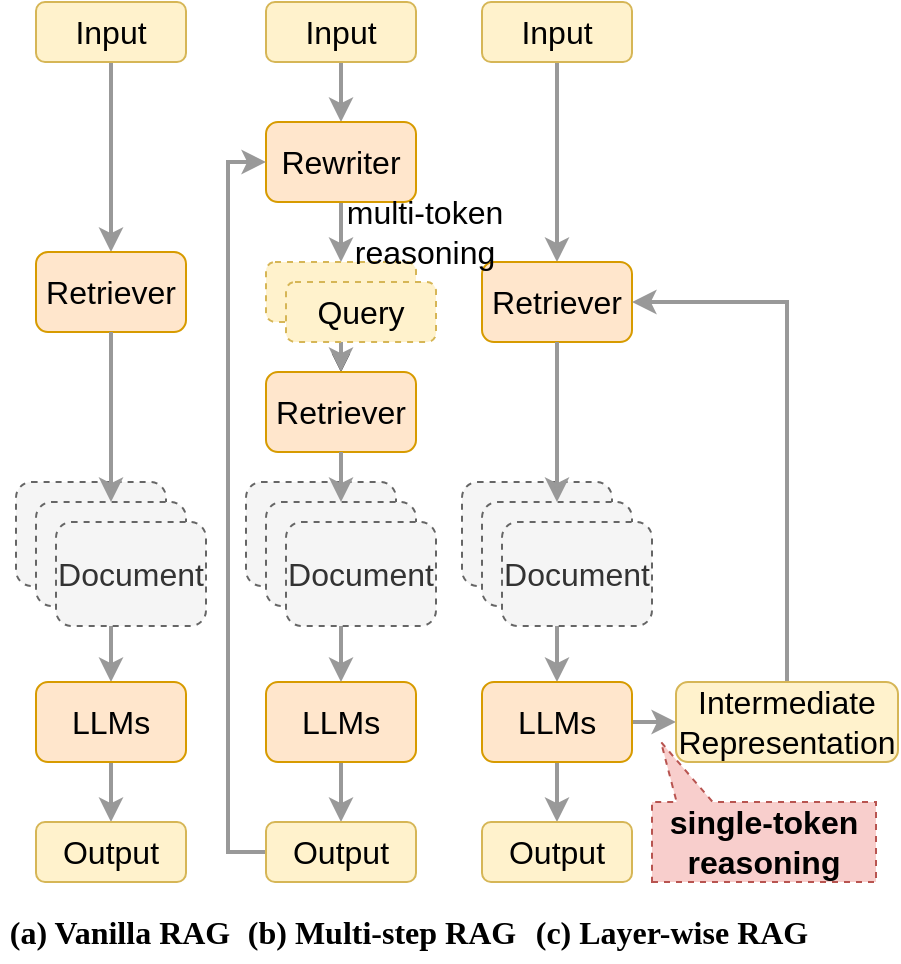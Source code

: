 <mxfile version="26.0.3">
  <diagram name="第 1 页" id="qDqMGGCv3PbkaUbB1aa6">
    <mxGraphModel dx="1434" dy="738" grid="1" gridSize="10" guides="1" tooltips="1" connect="1" arrows="1" fold="1" page="1" pageScale="1" pageWidth="827" pageHeight="1169" math="0" shadow="0">
      <root>
        <mxCell id="0" />
        <mxCell id="1" parent="0" />
        <mxCell id="nXA_iJxp7kX-uLhlYY8G-10" value="" style="edgeStyle=orthogonalEdgeStyle;rounded=0;orthogonalLoop=1;jettySize=auto;html=1;fontSize=16;strokeColor=#999999;strokeWidth=2;" parent="1" source="nXA_iJxp7kX-uLhlYY8G-2" target="nXA_iJxp7kX-uLhlYY8G-3" edge="1">
          <mxGeometry relative="1" as="geometry" />
        </mxCell>
        <mxCell id="nXA_iJxp7kX-uLhlYY8G-2" value="Input" style="rounded=1;whiteSpace=wrap;html=1;fontSize=16;fillColor=#fff2cc;strokeColor=#d6b656;" parent="1" vertex="1">
          <mxGeometry x="140" y="360" width="75" height="30" as="geometry" />
        </mxCell>
        <mxCell id="nXA_iJxp7kX-uLhlYY8G-3" value="Retriever" style="rounded=1;whiteSpace=wrap;html=1;fontSize=16;fillColor=#ffe6cc;strokeColor=#d79b00;" parent="1" vertex="1">
          <mxGeometry x="140" y="485" width="75" height="40" as="geometry" />
        </mxCell>
        <mxCell id="nXA_iJxp7kX-uLhlYY8G-4" value="" style="rounded=1;whiteSpace=wrap;html=1;dashed=1;fillColor=#f5f5f5;strokeColor=#666666;fontSize=16;fontColor=#333333;" parent="1" vertex="1">
          <mxGeometry x="130" y="600" width="75" height="52" as="geometry" />
        </mxCell>
        <mxCell id="nXA_iJxp7kX-uLhlYY8G-12" style="edgeStyle=orthogonalEdgeStyle;rounded=0;orthogonalLoop=1;jettySize=auto;html=1;entryX=0.5;entryY=0;entryDx=0;entryDy=0;fontSize=16;strokeColor=#999999;strokeWidth=2;" parent="1" source="nXA_iJxp7kX-uLhlYY8G-5" target="nXA_iJxp7kX-uLhlYY8G-7" edge="1">
          <mxGeometry relative="1" as="geometry" />
        </mxCell>
        <mxCell id="nXA_iJxp7kX-uLhlYY8G-5" value="" style="rounded=1;whiteSpace=wrap;html=1;dashed=1;fillColor=#f5f5f5;strokeColor=#666666;fontSize=16;fontColor=#333333;" parent="1" vertex="1">
          <mxGeometry x="140" y="610" width="75" height="52" as="geometry" />
        </mxCell>
        <mxCell id="nXA_iJxp7kX-uLhlYY8G-6" value="Document" style="rounded=1;whiteSpace=wrap;html=1;dashed=1;fillColor=#f5f5f5;strokeColor=#666666;fontSize=16;fontColor=#333333;" parent="1" vertex="1">
          <mxGeometry x="150" y="620" width="75" height="52" as="geometry" />
        </mxCell>
        <mxCell id="nXA_iJxp7kX-uLhlYY8G-16" value="" style="edgeStyle=orthogonalEdgeStyle;rounded=0;orthogonalLoop=1;jettySize=auto;html=1;fontSize=16;strokeColor=#999999;strokeWidth=2;" parent="1" source="nXA_iJxp7kX-uLhlYY8G-7" target="nXA_iJxp7kX-uLhlYY8G-9" edge="1">
          <mxGeometry relative="1" as="geometry" />
        </mxCell>
        <mxCell id="nXA_iJxp7kX-uLhlYY8G-7" value="LLMs" style="rounded=1;whiteSpace=wrap;html=1;fontSize=16;fillColor=#ffe6cc;strokeColor=#d79b00;" parent="1" vertex="1">
          <mxGeometry x="140" y="700" width="75" height="40" as="geometry" />
        </mxCell>
        <mxCell id="nXA_iJxp7kX-uLhlYY8G-9" value="Output" style="rounded=1;whiteSpace=wrap;html=1;fontSize=16;fillColor=#fff2cc;strokeColor=#d6b656;" parent="1" vertex="1">
          <mxGeometry x="140" y="770" width="75" height="30" as="geometry" />
        </mxCell>
        <mxCell id="nXA_iJxp7kX-uLhlYY8G-11" style="edgeStyle=orthogonalEdgeStyle;rounded=0;orthogonalLoop=1;jettySize=auto;html=1;entryX=0.5;entryY=0;entryDx=0;entryDy=0;fontSize=16;strokeColor=#999999;strokeWidth=2;" parent="1" source="nXA_iJxp7kX-uLhlYY8G-3" target="nXA_iJxp7kX-uLhlYY8G-5" edge="1">
          <mxGeometry relative="1" as="geometry" />
        </mxCell>
        <mxCell id="nXA_iJxp7kX-uLhlYY8G-18" style="edgeStyle=orthogonalEdgeStyle;rounded=0;orthogonalLoop=1;jettySize=auto;html=1;entryX=0.5;entryY=0;entryDx=0;entryDy=0;fontSize=16;strokeColor=#999999;strokeWidth=2;" parent="1" source="nXA_iJxp7kX-uLhlYY8G-13" target="nXA_iJxp7kX-uLhlYY8G-14" edge="1">
          <mxGeometry relative="1" as="geometry" />
        </mxCell>
        <mxCell id="nXA_iJxp7kX-uLhlYY8G-13" value="Input" style="rounded=1;whiteSpace=wrap;html=1;fontSize=16;fillColor=#fff2cc;strokeColor=#d6b656;" parent="1" vertex="1">
          <mxGeometry x="255" y="360" width="75" height="30" as="geometry" />
        </mxCell>
        <mxCell id="nXA_iJxp7kX-uLhlYY8G-19" style="edgeStyle=orthogonalEdgeStyle;rounded=0;orthogonalLoop=1;jettySize=auto;html=1;fontSize=16;strokeColor=#999999;strokeWidth=2;" parent="1" source="nXA_iJxp7kX-uLhlYY8G-14" target="nXA_iJxp7kX-uLhlYY8G-15" edge="1">
          <mxGeometry relative="1" as="geometry" />
        </mxCell>
        <mxCell id="nXA_iJxp7kX-uLhlYY8G-14" value="Rewriter" style="rounded=1;whiteSpace=wrap;html=1;fontSize=16;fillColor=#ffe6cc;strokeColor=#d79b00;" parent="1" vertex="1">
          <mxGeometry x="255" y="420" width="75" height="40" as="geometry" />
        </mxCell>
        <mxCell id="nXA_iJxp7kX-uLhlYY8G-21" value="" style="edgeStyle=orthogonalEdgeStyle;rounded=0;orthogonalLoop=1;jettySize=auto;html=1;fontSize=16;" parent="1" source="nXA_iJxp7kX-uLhlYY8G-15" target="nXA_iJxp7kX-uLhlYY8G-20" edge="1">
          <mxGeometry relative="1" as="geometry" />
        </mxCell>
        <mxCell id="nXA_iJxp7kX-uLhlYY8G-22" value="" style="edgeStyle=orthogonalEdgeStyle;rounded=0;orthogonalLoop=1;jettySize=auto;html=1;fontSize=16;strokeColor=#999999;strokeWidth=2;" parent="1" source="nXA_iJxp7kX-uLhlYY8G-15" target="nXA_iJxp7kX-uLhlYY8G-20" edge="1">
          <mxGeometry relative="1" as="geometry" />
        </mxCell>
        <mxCell id="nXA_iJxp7kX-uLhlYY8G-15" value="Query" style="rounded=1;whiteSpace=wrap;html=1;fontSize=16;dashed=1;fillColor=#fff2cc;strokeColor=#d6b656;" parent="1" vertex="1">
          <mxGeometry x="255" y="490" width="75" height="30" as="geometry" />
        </mxCell>
        <mxCell id="nXA_iJxp7kX-uLhlYY8G-20" value="Retriever" style="rounded=1;whiteSpace=wrap;html=1;fontSize=16;fillColor=#ffe6cc;strokeColor=#d79b00;" parent="1" vertex="1">
          <mxGeometry x="255" y="545" width="75" height="40" as="geometry" />
        </mxCell>
        <mxCell id="nXA_iJxp7kX-uLhlYY8G-29" value="" style="edgeStyle=orthogonalEdgeStyle;rounded=0;orthogonalLoop=1;jettySize=auto;html=1;fontSize=16;strokeColor=#999999;strokeWidth=2;" parent="1" source="nXA_iJxp7kX-uLhlYY8G-30" target="nXA_iJxp7kX-uLhlYY8G-31" edge="1">
          <mxGeometry relative="1" as="geometry" />
        </mxCell>
        <mxCell id="nXA_iJxp7kX-uLhlYY8G-30" value="LLMs" style="rounded=1;whiteSpace=wrap;html=1;fontSize=16;fillColor=#ffe6cc;strokeColor=#d79b00;" parent="1" vertex="1">
          <mxGeometry x="255" y="700" width="75" height="40" as="geometry" />
        </mxCell>
        <mxCell id="nXA_iJxp7kX-uLhlYY8G-33" style="edgeStyle=elbowEdgeStyle;rounded=0;orthogonalLoop=1;jettySize=auto;html=1;fontSize=16;entryX=0;entryY=0.5;entryDx=0;entryDy=0;strokeColor=#999999;strokeWidth=2;" parent="1" source="nXA_iJxp7kX-uLhlYY8G-31" target="nXA_iJxp7kX-uLhlYY8G-14" edge="1">
          <mxGeometry relative="1" as="geometry">
            <mxPoint x="251" y="440" as="targetPoint" />
            <Array as="points">
              <mxPoint x="236" y="620" />
            </Array>
          </mxGeometry>
        </mxCell>
        <mxCell id="nXA_iJxp7kX-uLhlYY8G-31" value="Output" style="rounded=1;whiteSpace=wrap;html=1;fontSize=16;fillColor=#fff2cc;strokeColor=#d6b656;" parent="1" vertex="1">
          <mxGeometry x="255" y="770" width="75" height="30" as="geometry" />
        </mxCell>
        <mxCell id="nXA_iJxp7kX-uLhlYY8G-32" style="edgeStyle=orthogonalEdgeStyle;rounded=0;orthogonalLoop=1;jettySize=auto;html=1;entryX=0.5;entryY=0;entryDx=0;entryDy=0;fontSize=16;strokeColor=#999999;strokeWidth=2;" parent="1" source="nXA_iJxp7kX-uLhlYY8G-26" target="nXA_iJxp7kX-uLhlYY8G-30" edge="1">
          <mxGeometry relative="1" as="geometry" />
        </mxCell>
        <mxCell id="nXA_iJxp7kX-uLhlYY8G-35" value="Query" style="rounded=1;whiteSpace=wrap;html=1;fontSize=16;dashed=1;fillColor=#fff2cc;strokeColor=#d6b656;" parent="1" vertex="1">
          <mxGeometry x="265" y="500" width="75" height="30" as="geometry" />
        </mxCell>
        <mxCell id="nXA_iJxp7kX-uLhlYY8G-37" value="" style="edgeStyle=orthogonalEdgeStyle;rounded=0;orthogonalLoop=1;jettySize=auto;html=1;fontSize=16;strokeColor=#999999;strokeWidth=2;" parent="1" source="nXA_iJxp7kX-uLhlYY8G-38" target="nXA_iJxp7kX-uLhlYY8G-39" edge="1">
          <mxGeometry relative="1" as="geometry" />
        </mxCell>
        <mxCell id="nXA_iJxp7kX-uLhlYY8G-38" value="Input" style="rounded=1;whiteSpace=wrap;html=1;fontSize=16;fillColor=#fff2cc;strokeColor=#d6b656;" parent="1" vertex="1">
          <mxGeometry x="363" y="360" width="75" height="30" as="geometry" />
        </mxCell>
        <mxCell id="nXA_iJxp7kX-uLhlYY8G-39" value="Retriever" style="rounded=1;whiteSpace=wrap;html=1;fontSize=16;fillColor=#ffe6cc;strokeColor=#d79b00;" parent="1" vertex="1">
          <mxGeometry x="363" y="490" width="75" height="40" as="geometry" />
        </mxCell>
        <mxCell id="nXA_iJxp7kX-uLhlYY8G-40" value="" style="rounded=1;whiteSpace=wrap;html=1;dashed=1;fillColor=#f5f5f5;strokeColor=#666666;fontSize=16;fontColor=#333333;" parent="1" vertex="1">
          <mxGeometry x="353" y="600" width="75" height="52" as="geometry" />
        </mxCell>
        <mxCell id="nXA_iJxp7kX-uLhlYY8G-41" style="edgeStyle=orthogonalEdgeStyle;rounded=0;orthogonalLoop=1;jettySize=auto;html=1;entryX=0.5;entryY=0;entryDx=0;entryDy=0;fontSize=16;strokeColor=#999999;strokeWidth=2;" parent="1" source="nXA_iJxp7kX-uLhlYY8G-42" target="nXA_iJxp7kX-uLhlYY8G-45" edge="1">
          <mxGeometry relative="1" as="geometry" />
        </mxCell>
        <mxCell id="nXA_iJxp7kX-uLhlYY8G-42" value="" style="rounded=1;whiteSpace=wrap;html=1;dashed=1;fillColor=#f5f5f5;strokeColor=#666666;fontSize=16;fontColor=#333333;" parent="1" vertex="1">
          <mxGeometry x="363" y="610" width="75" height="52" as="geometry" />
        </mxCell>
        <mxCell id="nXA_iJxp7kX-uLhlYY8G-43" value="Document" style="rounded=1;whiteSpace=wrap;html=1;dashed=1;fillColor=#f5f5f5;strokeColor=#666666;fontSize=16;fontColor=#333333;" parent="1" vertex="1">
          <mxGeometry x="373" y="620" width="75" height="52" as="geometry" />
        </mxCell>
        <mxCell id="nXA_iJxp7kX-uLhlYY8G-44" value="" style="edgeStyle=orthogonalEdgeStyle;rounded=0;orthogonalLoop=1;jettySize=auto;html=1;fontSize=16;strokeColor=#999999;strokeWidth=2;" parent="1" source="nXA_iJxp7kX-uLhlYY8G-45" target="nXA_iJxp7kX-uLhlYY8G-46" edge="1">
          <mxGeometry relative="1" as="geometry" />
        </mxCell>
        <mxCell id="nXA_iJxp7kX-uLhlYY8G-58" style="edgeStyle=orthogonalEdgeStyle;rounded=0;orthogonalLoop=1;jettySize=auto;html=1;entryX=0;entryY=0.5;entryDx=0;entryDy=0;strokeColor=#999999;fontSize=16;strokeWidth=2;" parent="1" source="nXA_iJxp7kX-uLhlYY8G-45" target="nXA_iJxp7kX-uLhlYY8G-57" edge="1">
          <mxGeometry relative="1" as="geometry" />
        </mxCell>
        <mxCell id="nXA_iJxp7kX-uLhlYY8G-45" value="LLMs" style="rounded=1;whiteSpace=wrap;html=1;fontSize=16;fillColor=#ffe6cc;strokeColor=#d79b00;" parent="1" vertex="1">
          <mxGeometry x="363" y="700" width="75" height="40" as="geometry" />
        </mxCell>
        <mxCell id="nXA_iJxp7kX-uLhlYY8G-46" value="Output" style="rounded=1;whiteSpace=wrap;html=1;fontSize=16;fillColor=#fff2cc;strokeColor=#d6b656;" parent="1" vertex="1">
          <mxGeometry x="363" y="770" width="75" height="30" as="geometry" />
        </mxCell>
        <mxCell id="nXA_iJxp7kX-uLhlYY8G-47" style="edgeStyle=orthogonalEdgeStyle;rounded=0;orthogonalLoop=1;jettySize=auto;html=1;entryX=0.5;entryY=0;entryDx=0;entryDy=0;fontSize=16;strokeColor=#999999;strokeWidth=2;" parent="1" source="nXA_iJxp7kX-uLhlYY8G-39" target="nXA_iJxp7kX-uLhlYY8G-42" edge="1">
          <mxGeometry relative="1" as="geometry" />
        </mxCell>
        <mxCell id="nXA_iJxp7kX-uLhlYY8G-25" value="" style="rounded=1;whiteSpace=wrap;html=1;dashed=1;fillColor=#f5f5f5;strokeColor=#666666;fontSize=16;fontColor=#333333;" parent="1" vertex="1">
          <mxGeometry x="245" y="600" width="75" height="52" as="geometry" />
        </mxCell>
        <mxCell id="nXA_iJxp7kX-uLhlYY8G-26" value="" style="rounded=1;whiteSpace=wrap;html=1;dashed=1;fillColor=#f5f5f5;strokeColor=#666666;fontSize=16;fontColor=#333333;" parent="1" vertex="1">
          <mxGeometry x="255" y="610" width="75" height="52" as="geometry" />
        </mxCell>
        <mxCell id="nXA_iJxp7kX-uLhlYY8G-27" value="Document" style="rounded=1;whiteSpace=wrap;html=1;dashed=1;fillColor=#f5f5f5;strokeColor=#666666;fontSize=16;fontColor=#333333;" parent="1" vertex="1">
          <mxGeometry x="265" y="620" width="75" height="52" as="geometry" />
        </mxCell>
        <mxCell id="nXA_iJxp7kX-uLhlYY8G-59" style="edgeStyle=elbowEdgeStyle;rounded=0;orthogonalLoop=1;jettySize=auto;html=1;entryX=1;entryY=0.5;entryDx=0;entryDy=0;elbow=vertical;exitX=0.5;exitY=0;exitDx=0;exitDy=0;fillColor=#f5f5f5;strokeColor=#999999;fontSize=16;strokeWidth=2;" parent="1" source="nXA_iJxp7kX-uLhlYY8G-57" target="nXA_iJxp7kX-uLhlYY8G-39" edge="1">
          <mxGeometry relative="1" as="geometry">
            <Array as="points">
              <mxPoint x="481" y="510" />
            </Array>
          </mxGeometry>
        </mxCell>
        <mxCell id="nXA_iJxp7kX-uLhlYY8G-57" value="Intermediate&lt;div&gt;Representation&lt;/div&gt;" style="rounded=1;whiteSpace=wrap;html=1;fontSize=16;fillColor=#fff2cc;strokeColor=#d6b656;" parent="1" vertex="1">
          <mxGeometry x="460" y="700" width="111" height="40" as="geometry" />
        </mxCell>
        <mxCell id="nXA_iJxp7kX-uLhlYY8G-60" value="(a) Vanilla RAG" style="text;html=1;align=center;verticalAlign=middle;whiteSpace=wrap;rounded=0;fontSize=16;fontFamily=Times New Roman;fontStyle=1" parent="1" vertex="1">
          <mxGeometry x="122.5" y="810" width="117.5" height="30" as="geometry" />
        </mxCell>
        <mxCell id="nXA_iJxp7kX-uLhlYY8G-61" value="(b) Multi-step RAG" style="text;html=1;align=center;verticalAlign=middle;whiteSpace=wrap;rounded=0;fontSize=16;fontFamily=Times New Roman;fontStyle=1" parent="1" vertex="1">
          <mxGeometry x="240" y="810" width="145.5" height="30" as="geometry" />
        </mxCell>
        <mxCell id="nXA_iJxp7kX-uLhlYY8G-62" value="(c) Layer-wise RAG" style="text;html=1;align=center;verticalAlign=middle;whiteSpace=wrap;rounded=0;fontSize=16;fontFamily=Times New Roman;fontStyle=1" parent="1" vertex="1">
          <mxGeometry x="388" y="810" width="140" height="30" as="geometry" />
        </mxCell>
        <mxCell id="nXA_iJxp7kX-uLhlYY8G-63" value="multi-token reasoning" style="text;html=1;align=center;verticalAlign=middle;whiteSpace=wrap;rounded=0;fontSize=16;" parent="1" vertex="1">
          <mxGeometry x="293" y="460" width="83" height="30" as="geometry" />
        </mxCell>
        <mxCell id="nXA_iJxp7kX-uLhlYY8G-66" value="&lt;span&gt;single-token reasoning&lt;/span&gt;" style="shape=callout;whiteSpace=wrap;html=1;perimeter=calloutPerimeter;flipH=0;flipV=1;position2=0.04;size=30;position=0.11;base=18;fillColor=#f8cecc;strokeColor=#b85450;dashed=1;fontSize=16;fontStyle=1;fontFamily=Helvetica;" parent="1" vertex="1">
          <mxGeometry x="448" y="730" width="112" height="70" as="geometry" />
        </mxCell>
        <mxCell id="nXA_iJxp7kX-uLhlYY8G-28" style="edgeStyle=orthogonalEdgeStyle;rounded=0;orthogonalLoop=1;jettySize=auto;html=1;entryX=0.5;entryY=0;entryDx=0;entryDy=0;fontSize=16;strokeColor=#999999;strokeWidth=2;" parent="1" source="nXA_iJxp7kX-uLhlYY8G-20" target="nXA_iJxp7kX-uLhlYY8G-26" edge="1">
          <mxGeometry relative="1" as="geometry" />
        </mxCell>
      </root>
    </mxGraphModel>
  </diagram>
</mxfile>

